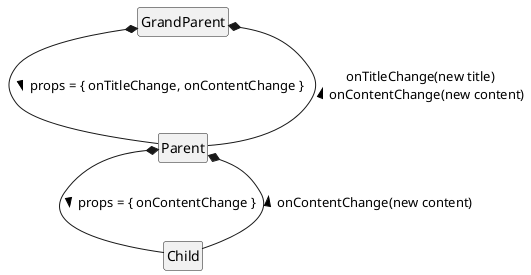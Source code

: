 @startuml
hide empty members
hide circle

GrandParent *-- Parent: props = { onTitleChange, onContentChange } >
Parent *-- Child: props = { onContentChange } >

GrandParent *-- Parent: onTitleChange(new title)\nonContentChange(new content) <
Parent *-- Child: onContentChange(new content) <
@enduml